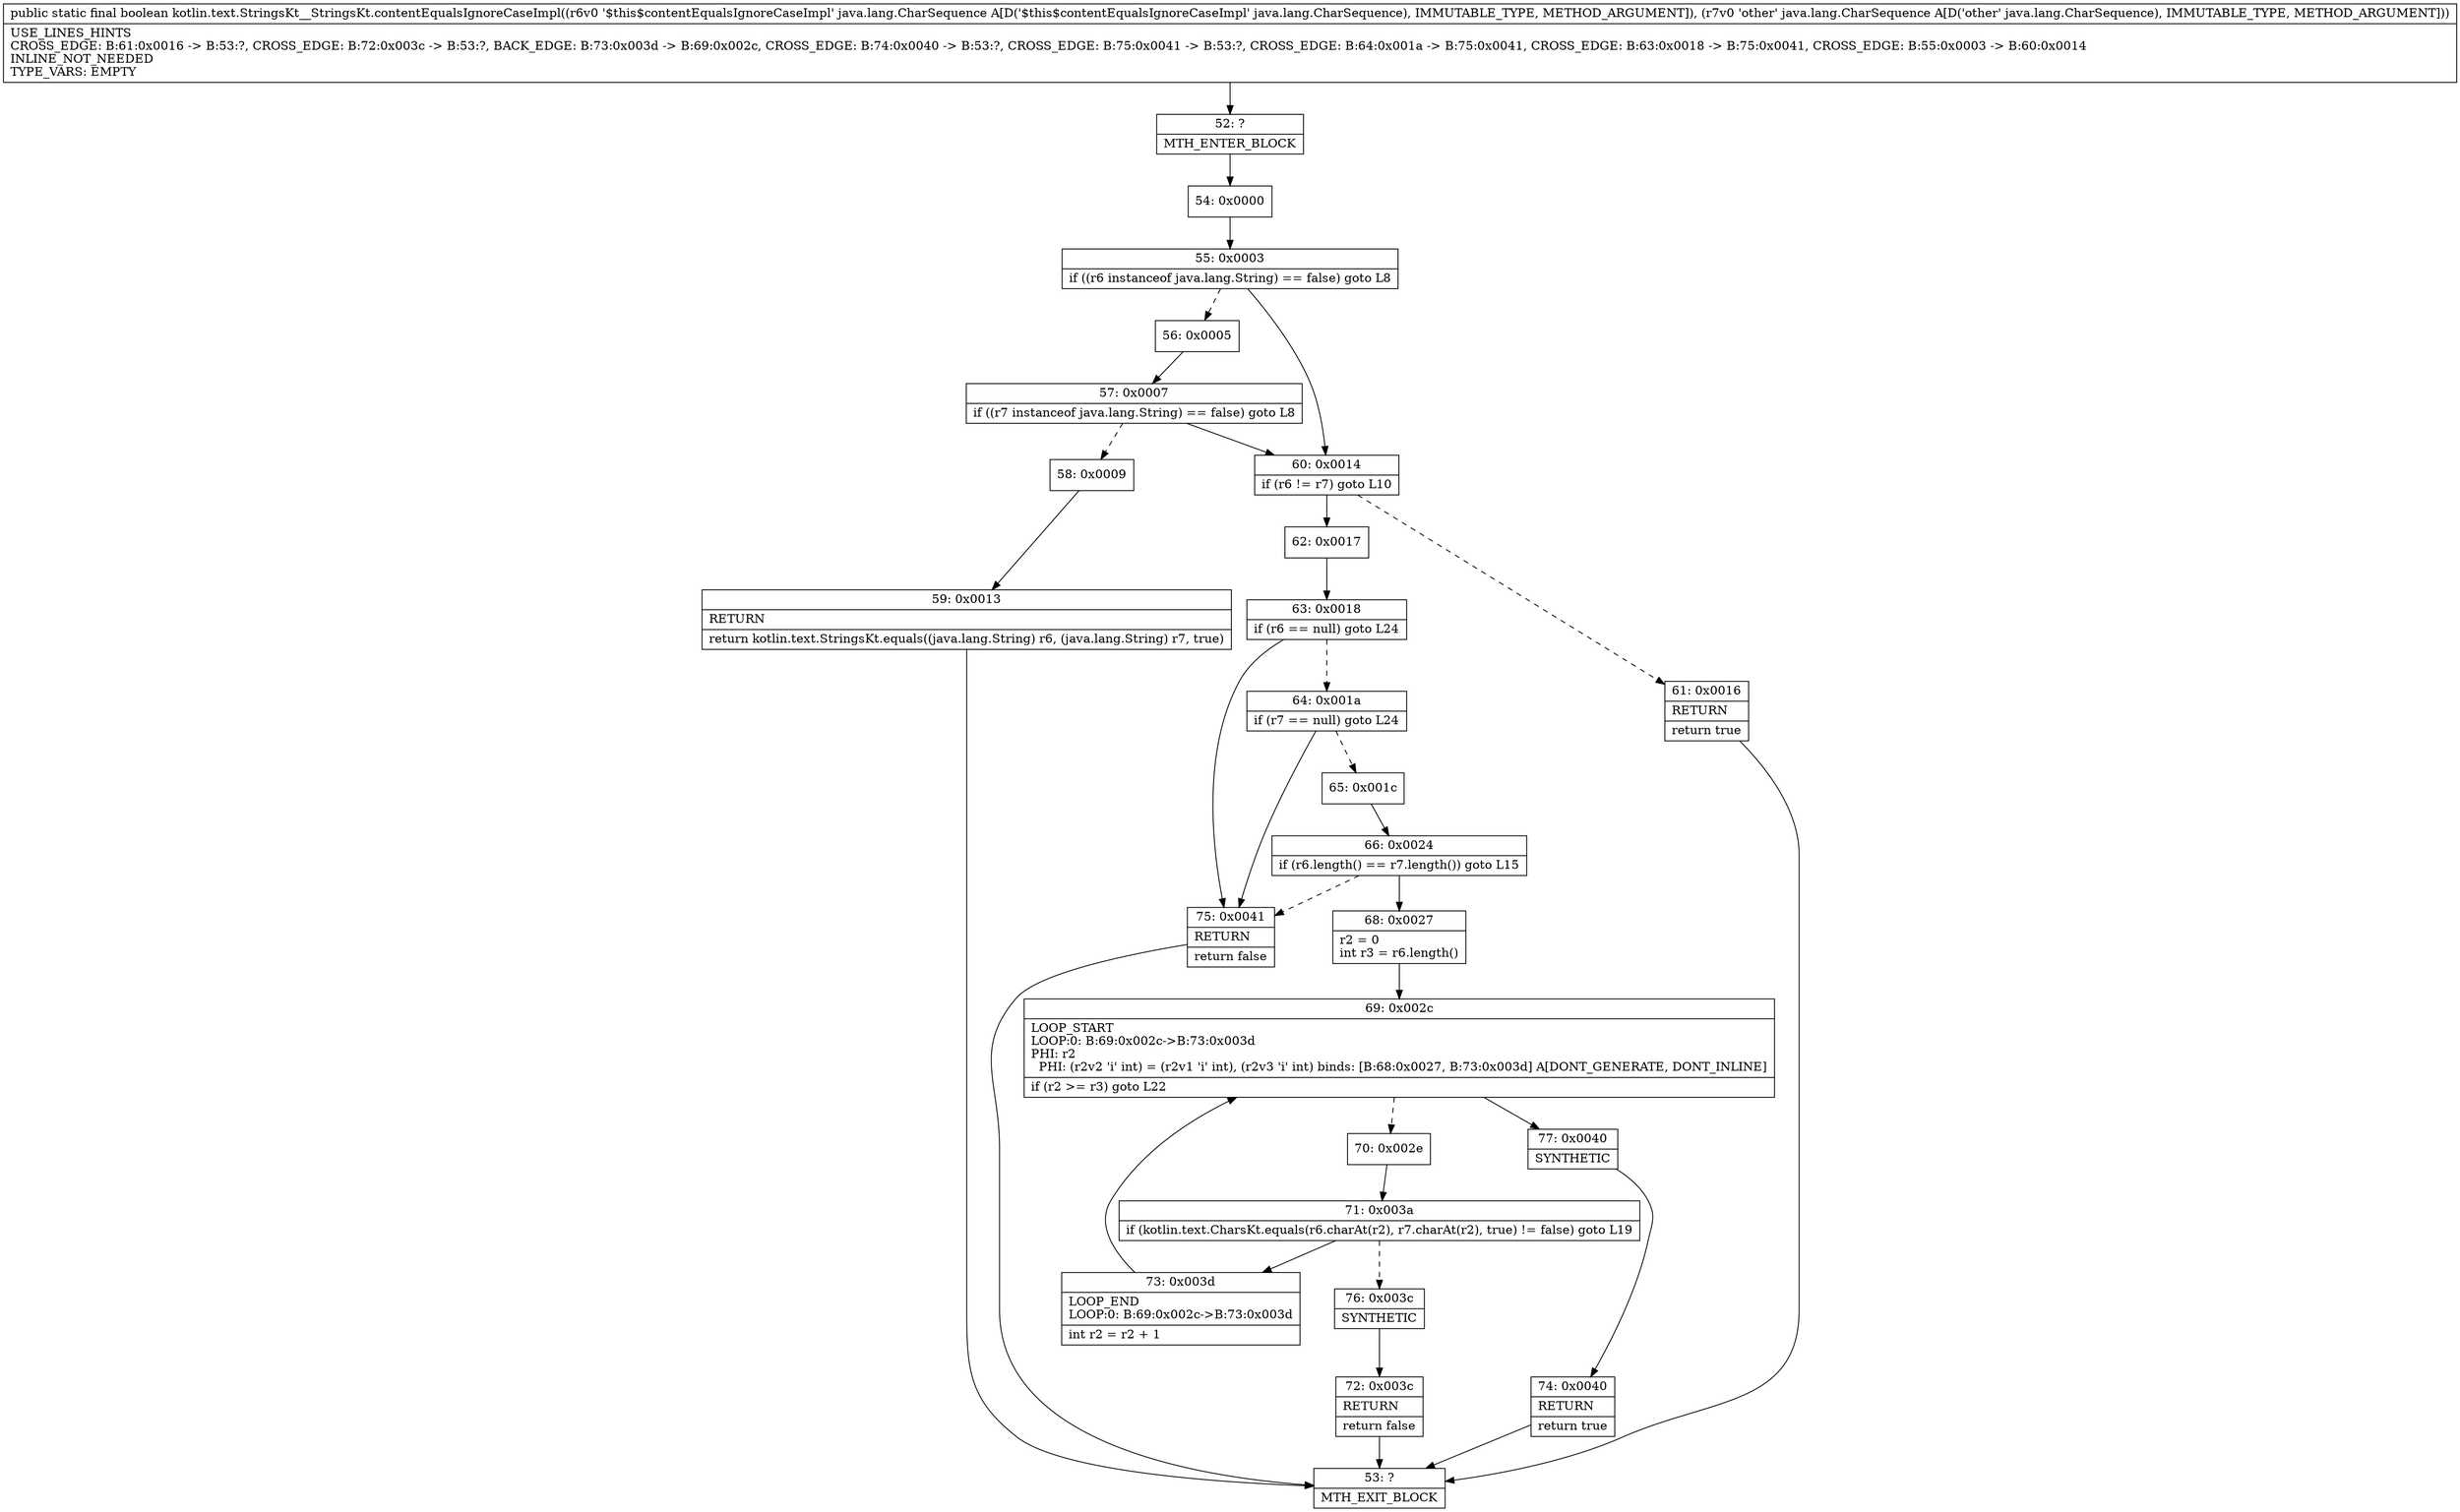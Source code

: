 digraph "CFG forkotlin.text.StringsKt__StringsKt.contentEqualsIgnoreCaseImpl(Ljava\/lang\/CharSequence;Ljava\/lang\/CharSequence;)Z" {
Node_52 [shape=record,label="{52\:\ ?|MTH_ENTER_BLOCK\l}"];
Node_54 [shape=record,label="{54\:\ 0x0000}"];
Node_55 [shape=record,label="{55\:\ 0x0003|if ((r6 instanceof java.lang.String) == false) goto L8\l}"];
Node_56 [shape=record,label="{56\:\ 0x0005}"];
Node_57 [shape=record,label="{57\:\ 0x0007|if ((r7 instanceof java.lang.String) == false) goto L8\l}"];
Node_58 [shape=record,label="{58\:\ 0x0009}"];
Node_59 [shape=record,label="{59\:\ 0x0013|RETURN\l|return kotlin.text.StringsKt.equals((java.lang.String) r6, (java.lang.String) r7, true)\l}"];
Node_53 [shape=record,label="{53\:\ ?|MTH_EXIT_BLOCK\l}"];
Node_60 [shape=record,label="{60\:\ 0x0014|if (r6 != r7) goto L10\l}"];
Node_61 [shape=record,label="{61\:\ 0x0016|RETURN\l|return true\l}"];
Node_62 [shape=record,label="{62\:\ 0x0017}"];
Node_63 [shape=record,label="{63\:\ 0x0018|if (r6 == null) goto L24\l}"];
Node_64 [shape=record,label="{64\:\ 0x001a|if (r7 == null) goto L24\l}"];
Node_65 [shape=record,label="{65\:\ 0x001c}"];
Node_66 [shape=record,label="{66\:\ 0x0024|if (r6.length() == r7.length()) goto L15\l}"];
Node_68 [shape=record,label="{68\:\ 0x0027|r2 = 0\lint r3 = r6.length()\l}"];
Node_69 [shape=record,label="{69\:\ 0x002c|LOOP_START\lLOOP:0: B:69:0x002c\-\>B:73:0x003d\lPHI: r2 \l  PHI: (r2v2 'i' int) = (r2v1 'i' int), (r2v3 'i' int) binds: [B:68:0x0027, B:73:0x003d] A[DONT_GENERATE, DONT_INLINE]\l|if (r2 \>= r3) goto L22\l}"];
Node_70 [shape=record,label="{70\:\ 0x002e}"];
Node_71 [shape=record,label="{71\:\ 0x003a|if (kotlin.text.CharsKt.equals(r6.charAt(r2), r7.charAt(r2), true) != false) goto L19\l}"];
Node_73 [shape=record,label="{73\:\ 0x003d|LOOP_END\lLOOP:0: B:69:0x002c\-\>B:73:0x003d\l|int r2 = r2 + 1\l}"];
Node_76 [shape=record,label="{76\:\ 0x003c|SYNTHETIC\l}"];
Node_72 [shape=record,label="{72\:\ 0x003c|RETURN\l|return false\l}"];
Node_77 [shape=record,label="{77\:\ 0x0040|SYNTHETIC\l}"];
Node_74 [shape=record,label="{74\:\ 0x0040|RETURN\l|return true\l}"];
Node_75 [shape=record,label="{75\:\ 0x0041|RETURN\l|return false\l}"];
MethodNode[shape=record,label="{public static final boolean kotlin.text.StringsKt__StringsKt.contentEqualsIgnoreCaseImpl((r6v0 '$this$contentEqualsIgnoreCaseImpl' java.lang.CharSequence A[D('$this$contentEqualsIgnoreCaseImpl' java.lang.CharSequence), IMMUTABLE_TYPE, METHOD_ARGUMENT]), (r7v0 'other' java.lang.CharSequence A[D('other' java.lang.CharSequence), IMMUTABLE_TYPE, METHOD_ARGUMENT]))  | USE_LINES_HINTS\lCROSS_EDGE: B:61:0x0016 \-\> B:53:?, CROSS_EDGE: B:72:0x003c \-\> B:53:?, BACK_EDGE: B:73:0x003d \-\> B:69:0x002c, CROSS_EDGE: B:74:0x0040 \-\> B:53:?, CROSS_EDGE: B:75:0x0041 \-\> B:53:?, CROSS_EDGE: B:64:0x001a \-\> B:75:0x0041, CROSS_EDGE: B:63:0x0018 \-\> B:75:0x0041, CROSS_EDGE: B:55:0x0003 \-\> B:60:0x0014\lINLINE_NOT_NEEDED\lTYPE_VARS: EMPTY\l}"];
MethodNode -> Node_52;Node_52 -> Node_54;
Node_54 -> Node_55;
Node_55 -> Node_56[style=dashed];
Node_55 -> Node_60;
Node_56 -> Node_57;
Node_57 -> Node_58[style=dashed];
Node_57 -> Node_60;
Node_58 -> Node_59;
Node_59 -> Node_53;
Node_60 -> Node_61[style=dashed];
Node_60 -> Node_62;
Node_61 -> Node_53;
Node_62 -> Node_63;
Node_63 -> Node_64[style=dashed];
Node_63 -> Node_75;
Node_64 -> Node_65[style=dashed];
Node_64 -> Node_75;
Node_65 -> Node_66;
Node_66 -> Node_68;
Node_66 -> Node_75[style=dashed];
Node_68 -> Node_69;
Node_69 -> Node_70[style=dashed];
Node_69 -> Node_77;
Node_70 -> Node_71;
Node_71 -> Node_73;
Node_71 -> Node_76[style=dashed];
Node_73 -> Node_69;
Node_76 -> Node_72;
Node_72 -> Node_53;
Node_77 -> Node_74;
Node_74 -> Node_53;
Node_75 -> Node_53;
}

